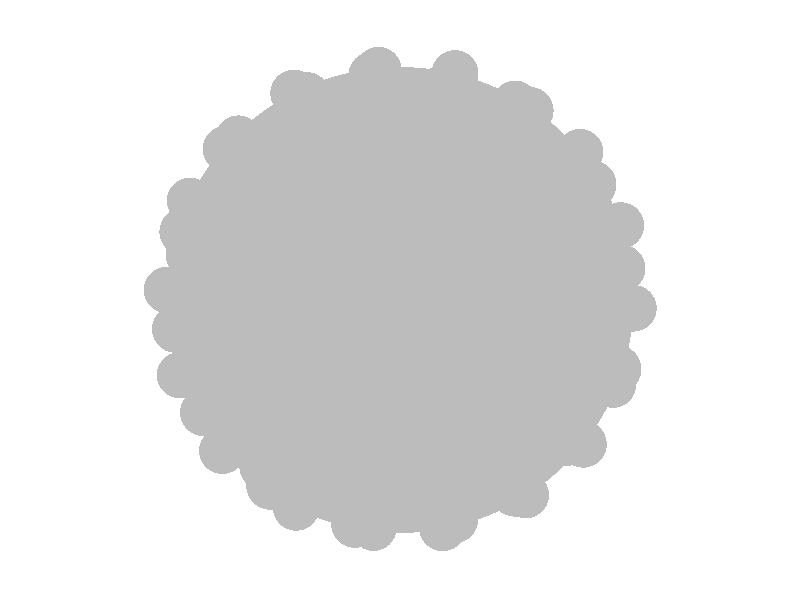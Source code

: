 #include "colors.inc"
background { rgb <1, 1, 1> }
camera {location <3, 3, 10>up <0,1,0> right <-1.33,0,0> angle 18look_at <0, 0, 0> sky <0, 1, 0> }
sphere { <0.933245, 0.0546725, 0.355055>, 0.1 texture {  pigment { rgb <0.5, 0.5, 0.5> } } }
sphere { <0.531192, 0.838287, -0.122919>, 0.1 texture {  pigment { rgb <0.5, 0.5, 0.5> } } }
sphere { <-0.247826, -0.649127, -0.719178>, 0.1 texture {  pigment { rgb <0.5, 0.5, 0.5> } } }
sphere { <-0.335657, -0.940322, -0.0559296>, 0.1 texture {  pigment { rgb <0.5, 0.5, 0.5> } } }
sphere { <-0.635944, -0.728207, -0.255517>, 0.1 texture {  pigment { rgb <0.5, 0.5, 0.5> } } }
sphere { <-0.893365, 0.342085, -0.291338>, 0.1 texture {  pigment { rgb <0.5, 0.5, 0.5> } } }
sphere { <0.4309, 0.222912, -0.874434>, 0.1 texture {  pigment { rgb <0.5, 0.5, 0.5> } } }
sphere { <0.0853522, 0.256934, -0.962653>, 0.1 texture {  pigment { rgb <0.5, 0.5, 0.5> } } }
sphere { <-0.335735, -0.372093, 0.865349>, 0.1 texture {  pigment { rgb <0.5, 0.5, 0.5> } } }
sphere { <-0.518184, 0.607421, 0.6021>, 0.1 texture {  pigment { rgb <0.5, 0.5, 0.5> } } }
sphere { <0.194299, 0.0625667, 0.978945>, 0.1 texture {  pigment { rgb <0.5, 0.5, 0.5> } } }
sphere { <0.837031, 0.431779, 0.336074>, 0.1 texture {  pigment { rgb <0.5, 0.5, 0.5> } } }
sphere { <-0.0137814, -0.567353, 0.823359>, 0.1 texture {  pigment { rgb <0.5, 0.5, 0.5> } } }
sphere { <-0.276854, 0.252836, -0.927052>, 0.1 texture {  pigment { rgb <0.5, 0.5, 0.5> } } }
sphere { <0.224278, 0.652403, 0.723926>, 0.1 texture {  pigment { rgb <0.5, 0.5, 0.5> } } }
sphere { <-0.540904, 0.00967115, -0.841029>, 0.1 texture {  pigment { rgb <0.5, 0.5, 0.5> } } }
sphere { <-0.137661, 0.708081, 0.692583>, 0.1 texture {  pigment { rgb <0.5, 0.5, 0.5> } } }
sphere { <-0.0276786, -0.825798, 0.563286>, 0.1 texture {  pigment { rgb <0.5, 0.5, 0.5> } } }
sphere { <-0.507726, 0.814823, -0.279781>, 0.1 texture {  pigment { rgb <0.5, 0.5, 0.5> } } }
sphere { <0.584761, 0.566408, 0.580721>, 0.1 texture {  pigment { rgb <0.5, 0.5, 0.5> } } }
sphere { <-0.903177, 0.407608, 0.134638>, 0.1 texture {  pigment { rgb <0.5, 0.5, 0.5> } } }
sphere { <-0.30005, 0.429558, 0.851733>, 0.1 texture {  pigment { rgb <0.5, 0.5, 0.5> } } }
sphere { <-0.838122, -0.543592, 0.0453882>, 0.1 texture {  pigment { rgb <0.5, 0.5, 0.5> } } }
sphere { <-0.130127, 0.56284, -0.816259>, 0.1 texture {  pigment { rgb <0.5, 0.5, 0.5> } } }
sphere { <-0.450627, 0.89073, 0.0594558>, 0.1 texture {  pigment { rgb <0.5, 0.5, 0.5> } } }
sphere { <-0.413928, -0.339564, -0.844606>, 0.1 texture {  pigment { rgb <0.5, 0.5, 0.5> } } }
sphere { <-0.522408, 0.415535, -0.744594>, 0.1 texture {  pigment { rgb <0.5, 0.5, 0.5> } } }
sphere { <-0.881087, -0.311901, 0.355534>, 0.1 texture {  pigment { rgb <0.5, 0.5, 0.5> } } }
sphere { <-0.925615, -0.0662828, -0.372618>, 0.1 texture {  pigment { rgb <0.5, 0.5, 0.5> } } }
sphere { <0.176268, 0.957752, -0.227245>, 0.1 texture {  pigment { rgb <0.5, 0.5, 0.5> } } }
sphere { <-0.80079, 0.362368, 0.476891>, 0.1 texture {  pigment { rgb <0.5, 0.5, 0.5> } } }
sphere { <-0.0132979, -0.983444, -0.180725>, 0.1 texture {  pigment { rgb <0.5, 0.5, 0.5> } } }
sphere { <0.697064, 0.619091, -0.361703>, 0.1 texture {  pigment { rgb <0.5, 0.5, 0.5> } } }
sphere { <-0.336938, 0.854046, 0.39633>, 0.1 texture {  pigment { rgb <0.5, 0.5, 0.5> } } }
sphere { <-0.198358, 0.105714, 0.974412>, 0.1 texture {  pigment { rgb <0.5, 0.5, 0.5> } } }
sphere { <0.827129, 0.561362, -0.0270226>, 0.1 texture {  pigment { rgb <0.5, 0.5, 0.5> } } }
sphere { <0.226839, 0.571958, -0.788295>, 0.1 texture {  pigment { rgb <0.5, 0.5, 0.5> } } }
sphere { <-0.582277, -0.567752, -0.581903>, 0.1 texture {  pigment { rgb <0.5, 0.5, 0.5> } } }
sphere { <-0.758679, 0.645715, -0.086369>, 0.1 texture {  pigment { rgb <0.5, 0.5, 0.5> } } }
sphere { <-0.843366, -0.427258, -0.325859>, 0.1 texture {  pigment { rgb <0.5, 0.5, 0.5> } } }
sphere { <-0.179077, 0.944813, -0.274335>, 0.1 texture {  pigment { rgb <0.5, 0.5, 0.5> } } }
sphere { <0.297961, -0.332282, 0.894879>, 0.1 texture {  pigment { rgb <0.5, 0.5, 0.5> } } }
sphere { <0.889345, 0.315712, -0.330745>, 0.1 texture {  pigment { rgb <0.5, 0.5, 0.5> } } }
sphere { <-0.79023, -0.0227099, 0.612389>, 0.1 texture {  pigment { rgb <0.5, 0.5, 0.5> } } }
sphere { <0.0209019, 0.904848, 0.425221>, 0.1 texture {  pigment { rgb <0.5, 0.5, 0.5> } } }
sphere { <-0.951995, 0.0492864, 0.302121>, 0.1 texture {  pigment { rgb <0.5, 0.5, 0.5> } } }
sphere { <-0.0379509, -0.217394, 0.975346>, 0.1 texture {  pigment { rgb <0.5, 0.5, 0.5> } } }
sphere { <-0.731424, -0.2332, -0.640809>, 0.1 texture {  pigment { rgb <0.5, 0.5, 0.5> } } }
sphere { <-0.328333, -0.845832, -0.420435>, 0.1 texture {  pigment { rgb <0.5, 0.5, 0.5> } } }
sphere { <-0.992179, 0.112928, -0.0531769>, 0.1 texture {  pigment { rgb <0.5, 0.5, 0.5> } } }
sphere { <-0.368267, -0.658271, 0.656551>, 0.1 texture {  pigment { rgb <0.5, 0.5, 0.5> } } }
sphere { <-0.651856, -0.358517, 0.668243>, 0.1 texture {  pigment { rgb <0.5, 0.5, 0.5> } } }
sphere { <0.0396054, -0.86321, -0.503289>, 0.1 texture {  pigment { rgb <0.5, 0.5, 0.5> } } }
sphere { <0.36193, -0.887721, -0.284532>, 0.1 texture {  pigment { rgb <0.5, 0.5, 0.5> } } }
sphere { <0.844102, -0.376804, 0.381459>, 0.1 texture {  pigment { rgb <0.5, 0.5, 0.5> } } }
sphere { <0.976473, -0.19596, 0.090004>, 0.1 texture {  pigment { rgb <0.5, 0.5, 0.5> } } }
sphere { <0.838203, -0.116836, -0.532696>, 0.1 texture {  pigment { rgb <0.5, 0.5, 0.5> } } }
sphere { <0.9724, 0.229259, 0.04334>, 0.1 texture {  pigment { rgb <0.5, 0.5, 0.5> } } }
sphere { <-0.345267, 0.730221, -0.589549>, 0.1 texture {  pigment { rgb <0.5, 0.5, 0.5> } } }
sphere { <-0.357755, -0.861067, 0.361352>, 0.1 texture {  pigment { rgb <0.5, 0.5, 0.5> } } }
sphere { <-0.0545139, -0.97475, 0.216541>, 0.1 texture {  pigment { rgb <0.5, 0.5, 0.5> } } }
sphere { <0.122691, -0.64364, -0.75543>, 0.1 texture {  pigment { rgb <0.5, 0.5, 0.5> } } }
sphere { <0.277413, 0.953188, 0.120308>, 0.1 texture {  pigment { rgb <0.5, 0.5, 0.5> } } }
sphere { <-0.495863, -0.0575901, 0.866489>, 0.1 texture {  pigment { rgb <0.5, 0.5, 0.5> } } }
sphere { <0.831368, -0.552029, 0.0639656>, 0.1 texture {  pigment { rgb <0.5, 0.5, 0.5> } } }
sphere { <0.974926, -0.0175209, -0.221841>, 0.1 texture {  pigment { rgb <0.5, 0.5, 0.5> } } }
sphere { <0.267014, -0.962156, 0.0543963>, 0.1 texture {  pigment { rgb <0.5, 0.5, 0.5> } } }
sphere { <0.887565, -0.381603, -0.258085>, 0.1 texture {  pigment { rgb <0.5, 0.5, 0.5> } } }
sphere { <-0.675744, 0.681932, 0.27989>, 0.1 texture {  pigment { rgb <0.5, 0.5, 0.5> } } }
sphere { <0.0556433, 0.399158, 0.915192>, 0.1 texture {  pigment { rgb <0.5, 0.5, 0.5> } } }
sphere { <0.583862, -0.809418, 0.062822>, 0.1 texture {  pigment { rgb <0.5, 0.5, 0.5> } } }
sphere { <-0.0306172, -0.381919, -0.923689>, 0.1 texture {  pigment { rgb <0.5, 0.5, 0.5> } } }
sphere { <0.677231, -0.680477, -0.279838>, 0.1 texture {  pigment { rgb <0.5, 0.5, 0.5> } } }
sphere { <0.68012, -0.435324, -0.589856>, 0.1 texture {  pigment { rgb <0.5, 0.5, 0.5> } } }
sphere { <0.728317, 0.235796, 0.643393>, 0.1 texture {  pigment { rgb <0.5, 0.5, 0.5> } } }
sphere { <-0.684951, 0.556368, -0.470422>, 0.1 texture {  pigment { rgb <0.5, 0.5, 0.5> } } }
sphere { <0.0212567, 0.821986, -0.569111>, 0.1 texture {  pigment { rgb <0.5, 0.5, 0.5> } } }
sphere { <0.305938, -0.867313, 0.392645>, 0.1 texture {  pigment { rgb <0.5, 0.5, 0.5> } } }
sphere { <0.424193, 0.338699, 0.839847>, 0.1 texture {  pigment { rgb <0.5, 0.5, 0.5> } } }
sphere { <0.43092, -0.695193, -0.575339>, 0.1 texture {  pigment { rgb <0.5, 0.5, 0.5> } } }
sphere { <0.619402, -0.67265, 0.404825>, 0.1 texture {  pigment { rgb <0.5, 0.5, 0.5> } } }
sphere { <-0.602662, -0.79086, 0.106483>, 0.1 texture {  pigment { rgb <0.5, 0.5, 0.5> } } }
sphere { <0.377017, 0.789092, -0.484965>, 0.1 texture {  pigment { rgb <0.5, 0.5, 0.5> } } }
sphere { <-0.167872, -0.0712572, -0.98323>, 0.1 texture {  pigment { rgb <0.5, 0.5, 0.5> } } }
sphere { <0.365748, 0.819373, 0.441425>, 0.1 texture {  pigment { rgb <0.5, 0.5, 0.5> } } }
sphere { <-0.66961, -0.614172, 0.41763>, 0.1 texture {  pigment { rgb <0.5, 0.5, 0.5> } } }
sphere { <-0.775397, 0.171968, -0.607607>, 0.1 texture {  pigment { rgb <0.5, 0.5, 0.5> } } }
sphere { <0.742254, 0.208055, -0.637003>, 0.1 texture {  pigment { rgb <0.5, 0.5, 0.5> } } }
sphere { <0.517942, -0.0361365, 0.854652>, 0.1 texture {  pigment { rgb <0.5, 0.5, 0.5> } } }
sphere { <0.582116, -0.105295, -0.806259>, 0.1 texture {  pigment { rgb <0.5, 0.5, 0.5> } } }
sphere { <0.589932, -0.42418, 0.68706>, 0.1 texture {  pigment { rgb <0.5, 0.5, 0.5> } } }
sphere { <0.635184, 0.740371, 0.219982>, 0.1 texture {  pigment { rgb <0.5, 0.5, 0.5> } } }
sphere { <0.774086, -0.123153, 0.620987>, 0.1 texture {  pigment { rgb <0.5, 0.5, 0.5> } } }
sphere { <0.220658, -0.0917344, -0.971028>, 0.1 texture {  pigment { rgb <0.5, 0.5, 0.5> } } }
sphere { <-0.0955044, 0.991989, 0.0826829>, 0.1 texture {  pigment { rgb <0.5, 0.5, 0.5> } } }
sphere { <0.379327, -0.398639, -0.834984>, 0.1 texture {  pigment { rgb <0.5, 0.5, 0.5> } } }
sphere { <-0.597717, 0.263888, 0.757032>, 0.1 texture {  pigment { rgb <0.5, 0.5, 0.5> } } }
sphere { <-0.972959, -0.230742, -0.0104835>, 0.1 texture {  pigment { rgb <0.5, 0.5, 0.5> } } }
sphere { <0.552841, 0.504806, -0.662976>, 0.1 texture {  pigment { rgb <0.5, 0.5, 0.5> } } }
sphere { <0.314059, -0.658344, 0.684069>, 0.1 texture {  pigment { rgb <0.5, 0.5, 0.5> } } }
sphere { <0, 0, 0>, 1 texture {  pigment { rgb <0.5, 0.5, 0.5> transmit 0.3} } }
light_source {<10, 10, 10> color White}
light_source {<0, 0, 10> color White}
light_source {<-10, -10, 10> color White}
